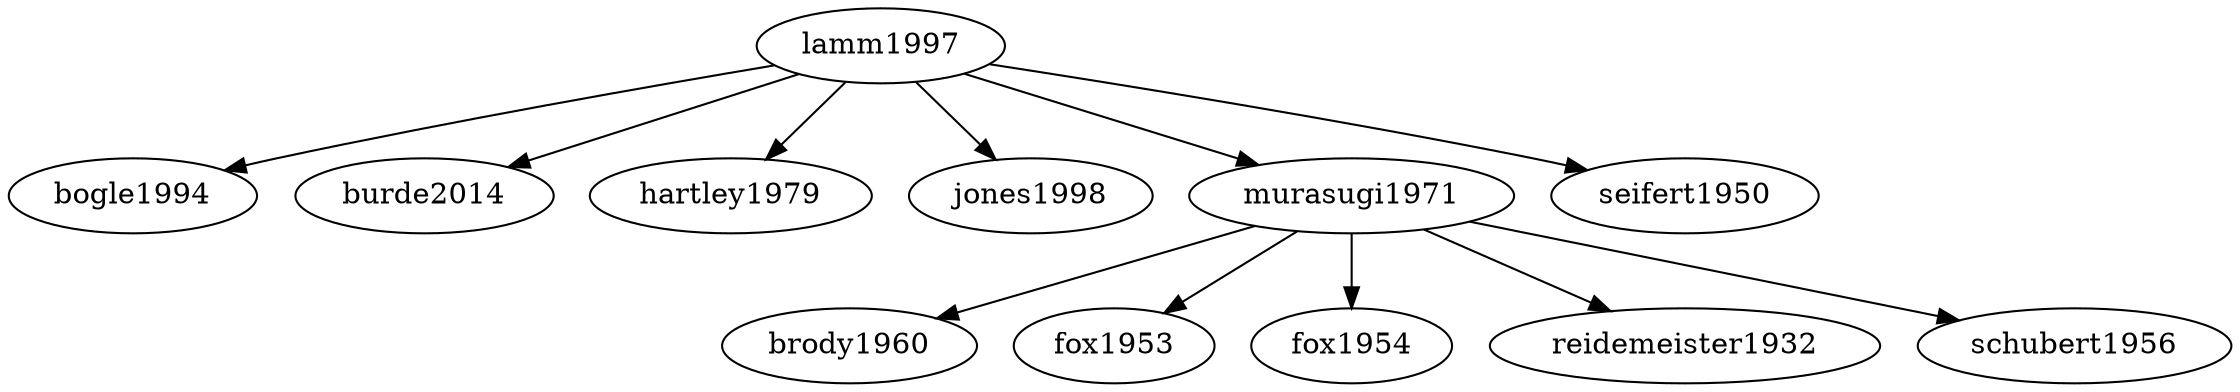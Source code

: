 digraph G {
    lamm1997 -> bogle1994;
    lamm1997 -> burde2014;
    lamm1997 -> hartley1979;
    lamm1997 -> jones1998;
    lamm1997 -> murasugi1971;
    lamm1997 -> seifert1950;
    murasugi1971 -> brody1960;
    murasugi1971 -> fox1953;
    murasugi1971 -> fox1954;
    murasugi1971 -> reidemeister1932;
    murasugi1971 -> schubert1956;
}